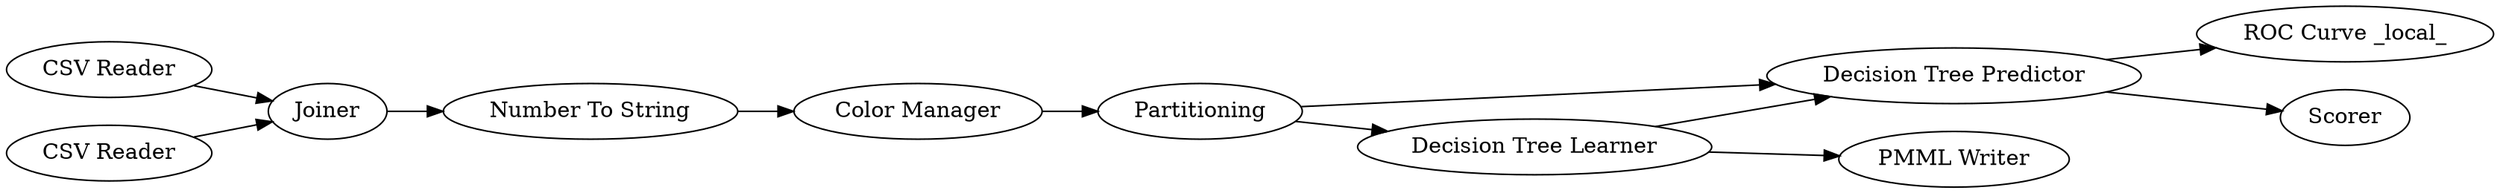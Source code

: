 digraph {
	6 -> 8
	7 -> 8
	4 -> 5
	8 -> 10
	3 -> 4
	8 -> 11
	5 -> 6
	2 -> 3
	6 -> 7
	1 -> 3
	7 -> 9
	5 [label="Color Manager"]
	1 [label="CSV Reader"]
	7 [label="Decision Tree Learner"]
	9 [label="PMML Writer"]
	11 [label=Scorer]
	4 [label="Number To String"]
	6 [label=Partitioning]
	8 [label="Decision Tree Predictor"]
	3 [label=Joiner]
	2 [label="CSV Reader"]
	10 [label="ROC Curve _local_"]
	rankdir=LR
}
